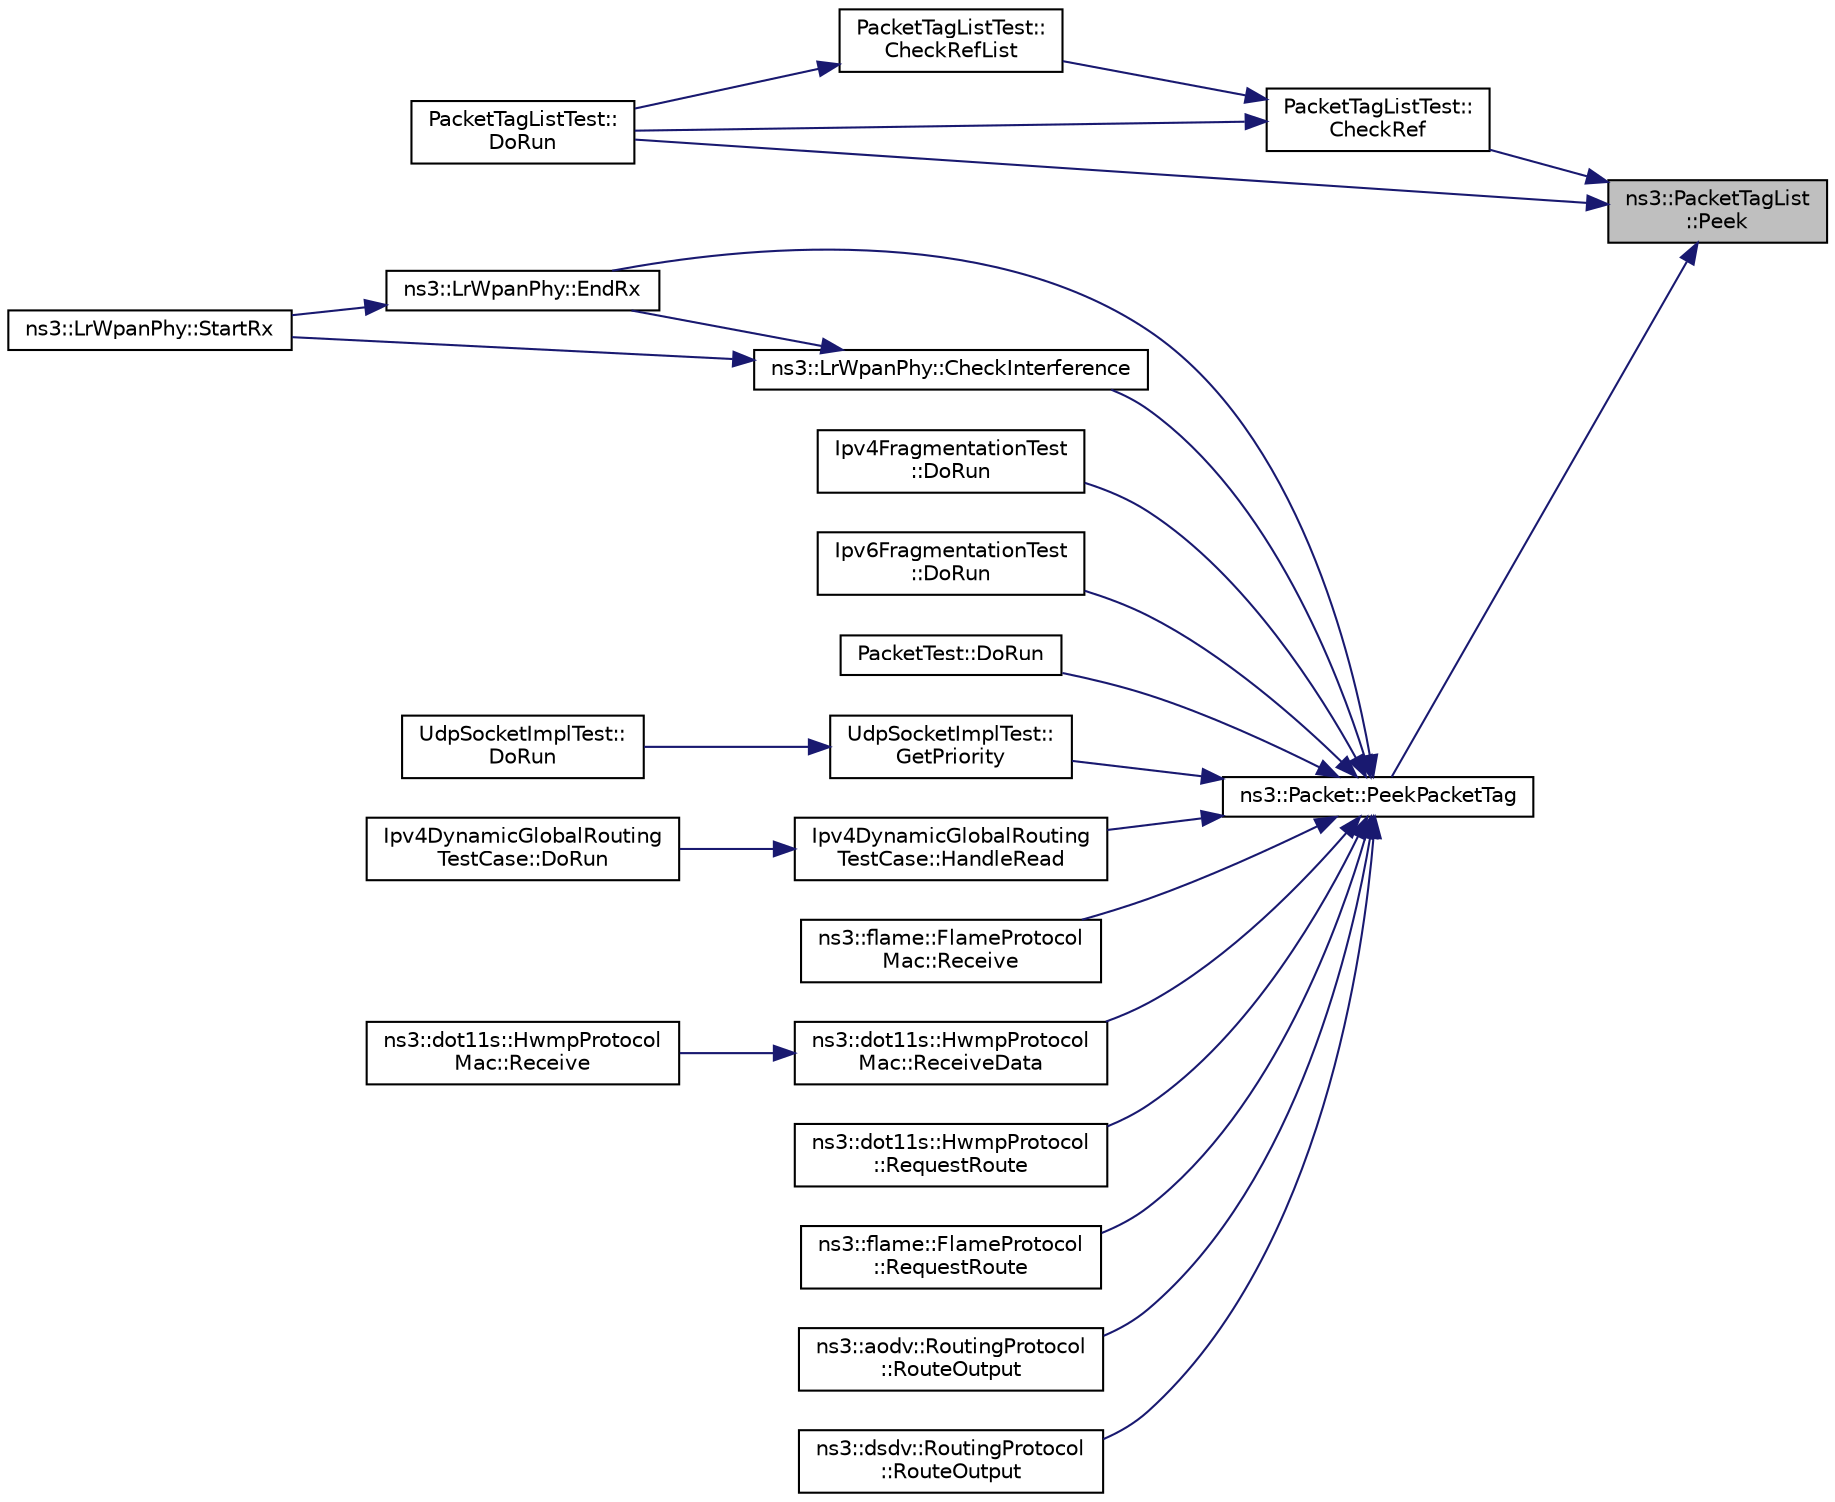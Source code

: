 digraph "ns3::PacketTagList::Peek"
{
 // LATEX_PDF_SIZE
  edge [fontname="Helvetica",fontsize="10",labelfontname="Helvetica",labelfontsize="10"];
  node [fontname="Helvetica",fontsize="10",shape=record];
  rankdir="RL";
  Node1 [label="ns3::PacketTagList\l::Peek",height=0.2,width=0.4,color="black", fillcolor="grey75", style="filled", fontcolor="black",tooltip="Find a tag and return its value."];
  Node1 -> Node2 [dir="back",color="midnightblue",fontsize="10",style="solid",fontname="Helvetica"];
  Node2 [label="PacketTagListTest::\lCheckRef",height=0.2,width=0.4,color="black", fillcolor="white", style="filled",URL="$class_packet_tag_list_test.html#aa19886f5e7e1c50a13088a315c12807b",tooltip="Checks against a reference PacketTagList."];
  Node2 -> Node3 [dir="back",color="midnightblue",fontsize="10",style="solid",fontname="Helvetica"];
  Node3 [label="PacketTagListTest::\lCheckRefList",height=0.2,width=0.4,color="black", fillcolor="white", style="filled",URL="$class_packet_tag_list_test.html#a3cbb0392f10206f2eb9e593bd6341f72",tooltip="Checks against a reference PacketTagList."];
  Node3 -> Node4 [dir="back",color="midnightblue",fontsize="10",style="solid",fontname="Helvetica"];
  Node4 [label="PacketTagListTest::\lDoRun",height=0.2,width=0.4,color="black", fillcolor="white", style="filled",URL="$class_packet_tag_list_test.html#ad69a038e0427451c4aca7ebb7eed35ef",tooltip="Implementation to actually run this TestCase."];
  Node2 -> Node4 [dir="back",color="midnightblue",fontsize="10",style="solid",fontname="Helvetica"];
  Node1 -> Node4 [dir="back",color="midnightblue",fontsize="10",style="solid",fontname="Helvetica"];
  Node1 -> Node5 [dir="back",color="midnightblue",fontsize="10",style="solid",fontname="Helvetica"];
  Node5 [label="ns3::Packet::PeekPacketTag",height=0.2,width=0.4,color="black", fillcolor="white", style="filled",URL="$classns3_1_1_packet.html#aec5a71b498e6cd5816de9f5e9b36c397",tooltip="Search a matching tag and call Tag::Deserialize if it is found."];
  Node5 -> Node6 [dir="back",color="midnightblue",fontsize="10",style="solid",fontname="Helvetica"];
  Node6 [label="ns3::LrWpanPhy::CheckInterference",height=0.2,width=0.4,color="black", fillcolor="white", style="filled",URL="$classns3_1_1_lr_wpan_phy.html#a8a339fadde6f27b6a495377a4eca7943",tooltip="Check if the interference destroys a frame currently received."];
  Node6 -> Node7 [dir="back",color="midnightblue",fontsize="10",style="solid",fontname="Helvetica"];
  Node7 [label="ns3::LrWpanPhy::EndRx",height=0.2,width=0.4,color="black", fillcolor="white", style="filled",URL="$classns3_1_1_lr_wpan_phy.html#a3a6d92e9b81bb3209b990e6ab12f37b3",tooltip="Finish the reception of a frame."];
  Node7 -> Node8 [dir="back",color="midnightblue",fontsize="10",style="solid",fontname="Helvetica"];
  Node8 [label="ns3::LrWpanPhy::StartRx",height=0.2,width=0.4,color="black", fillcolor="white", style="filled",URL="$classns3_1_1_lr_wpan_phy.html#a0009842c2fb1be73d1ad437ca0e28b73",tooltip="Notify the SpectrumPhy instance of an incoming waveform."];
  Node6 -> Node8 [dir="back",color="midnightblue",fontsize="10",style="solid",fontname="Helvetica"];
  Node5 -> Node9 [dir="back",color="midnightblue",fontsize="10",style="solid",fontname="Helvetica"];
  Node9 [label="Ipv4FragmentationTest\l::DoRun",height=0.2,width=0.4,color="black", fillcolor="white", style="filled",URL="$class_ipv4_fragmentation_test.html#abe15a9d41a354bd95bf8c0b1622a54cb",tooltip="Implementation to actually run this TestCase."];
  Node5 -> Node10 [dir="back",color="midnightblue",fontsize="10",style="solid",fontname="Helvetica"];
  Node10 [label="Ipv6FragmentationTest\l::DoRun",height=0.2,width=0.4,color="black", fillcolor="white", style="filled",URL="$class_ipv6_fragmentation_test.html#a83bd2f74ceac188b83cfb604a90c7b7b",tooltip="Implementation to actually run this TestCase."];
  Node5 -> Node11 [dir="back",color="midnightblue",fontsize="10",style="solid",fontname="Helvetica"];
  Node11 [label="PacketTest::DoRun",height=0.2,width=0.4,color="black", fillcolor="white", style="filled",URL="$class_packet_test.html#a2f4d69aa1b21616ea14efd54fee55da2",tooltip="Implementation to actually run this TestCase."];
  Node5 -> Node7 [dir="back",color="midnightblue",fontsize="10",style="solid",fontname="Helvetica"];
  Node5 -> Node12 [dir="back",color="midnightblue",fontsize="10",style="solid",fontname="Helvetica"];
  Node12 [label="UdpSocketImplTest::\lGetPriority",height=0.2,width=0.4,color="black", fillcolor="white", style="filled",URL="$class_udp_socket_impl_test.html#a62f83f508eb6ec572ecda6ab2e43b231",tooltip="Get the priority of the received packet."];
  Node12 -> Node13 [dir="back",color="midnightblue",fontsize="10",style="solid",fontname="Helvetica"];
  Node13 [label="UdpSocketImplTest::\lDoRun",height=0.2,width=0.4,color="black", fillcolor="white", style="filled",URL="$class_udp_socket_impl_test.html#a186599e6487c7c550383f236042f3cd4",tooltip="Implementation to actually run this TestCase."];
  Node5 -> Node14 [dir="back",color="midnightblue",fontsize="10",style="solid",fontname="Helvetica"];
  Node14 [label="Ipv4DynamicGlobalRouting\lTestCase::HandleRead",height=0.2,width=0.4,color="black", fillcolor="white", style="filled",URL="$class_ipv4_dynamic_global_routing_test_case.html#a8649588426821efe9b55de7883538be7",tooltip="Handle an incoming packet."];
  Node14 -> Node15 [dir="back",color="midnightblue",fontsize="10",style="solid",fontname="Helvetica"];
  Node15 [label="Ipv4DynamicGlobalRouting\lTestCase::DoRun",height=0.2,width=0.4,color="black", fillcolor="white", style="filled",URL="$class_ipv4_dynamic_global_routing_test_case.html#a376bd2f408504237fdfac663598fb6c6",tooltip="Implementation to actually run this TestCase."];
  Node5 -> Node16 [dir="back",color="midnightblue",fontsize="10",style="solid",fontname="Helvetica"];
  Node16 [label="ns3::flame::FlameProtocol\lMac::Receive",height=0.2,width=0.4,color="black", fillcolor="white", style="filled",URL="$classns3_1_1flame_1_1_flame_protocol_mac.html#acbb5e05076cc472cdd9dbb57eda73091",tooltip="Receive and process a packet; packets are given a FlameTag packet tag."];
  Node5 -> Node17 [dir="back",color="midnightblue",fontsize="10",style="solid",fontname="Helvetica"];
  Node17 [label="ns3::dot11s::HwmpProtocol\lMac::ReceiveData",height=0.2,width=0.4,color="black", fillcolor="white", style="filled",URL="$classns3_1_1dot11s_1_1_hwmp_protocol_mac.html#a71929de219e49a7b1c9e8c89e9b8f842",tooltip="Receive data frame."];
  Node17 -> Node18 [dir="back",color="midnightblue",fontsize="10",style="solid",fontname="Helvetica"];
  Node18 [label="ns3::dot11s::HwmpProtocol\lMac::Receive",height=0.2,width=0.4,color="black", fillcolor="white", style="filled",URL="$classns3_1_1dot11s_1_1_hwmp_protocol_mac.html#a7d33d166ab3c21ef0294c2e471e18e52",tooltip="allow HwmpProtocol class friend access"];
  Node5 -> Node19 [dir="back",color="midnightblue",fontsize="10",style="solid",fontname="Helvetica"];
  Node19 [label="ns3::dot11s::HwmpProtocol\l::RequestRoute",height=0.2,width=0.4,color="black", fillcolor="white", style="filled",URL="$classns3_1_1dot11s_1_1_hwmp_protocol.html#aedaf2770cdde104e445b870fd9b37617",tooltip="Route request, inherited from MeshL2RoutingProtocol."];
  Node5 -> Node20 [dir="back",color="midnightblue",fontsize="10",style="solid",fontname="Helvetica"];
  Node20 [label="ns3::flame::FlameProtocol\l::RequestRoute",height=0.2,width=0.4,color="black", fillcolor="white", style="filled",URL="$classns3_1_1flame_1_1_flame_protocol.html#a70087b7d1cd62978882df6599f56bf29",tooltip="Route request, inherited from MeshL2RoutingProtocol."];
  Node5 -> Node21 [dir="back",color="midnightblue",fontsize="10",style="solid",fontname="Helvetica"];
  Node21 [label="ns3::aodv::RoutingProtocol\l::RouteOutput",height=0.2,width=0.4,color="black", fillcolor="white", style="filled",URL="$classns3_1_1aodv_1_1_routing_protocol.html#a71210f21868d71657400f6e616153c83",tooltip="Query routing cache for an existing route, for an outbound packet."];
  Node5 -> Node22 [dir="back",color="midnightblue",fontsize="10",style="solid",fontname="Helvetica"];
  Node22 [label="ns3::dsdv::RoutingProtocol\l::RouteOutput",height=0.2,width=0.4,color="black", fillcolor="white", style="filled",URL="$classns3_1_1dsdv_1_1_routing_protocol.html#af025a37dfb12829be3a1f484c5c926c0",tooltip="Query routing cache for an existing route, for an outbound packet."];
}
